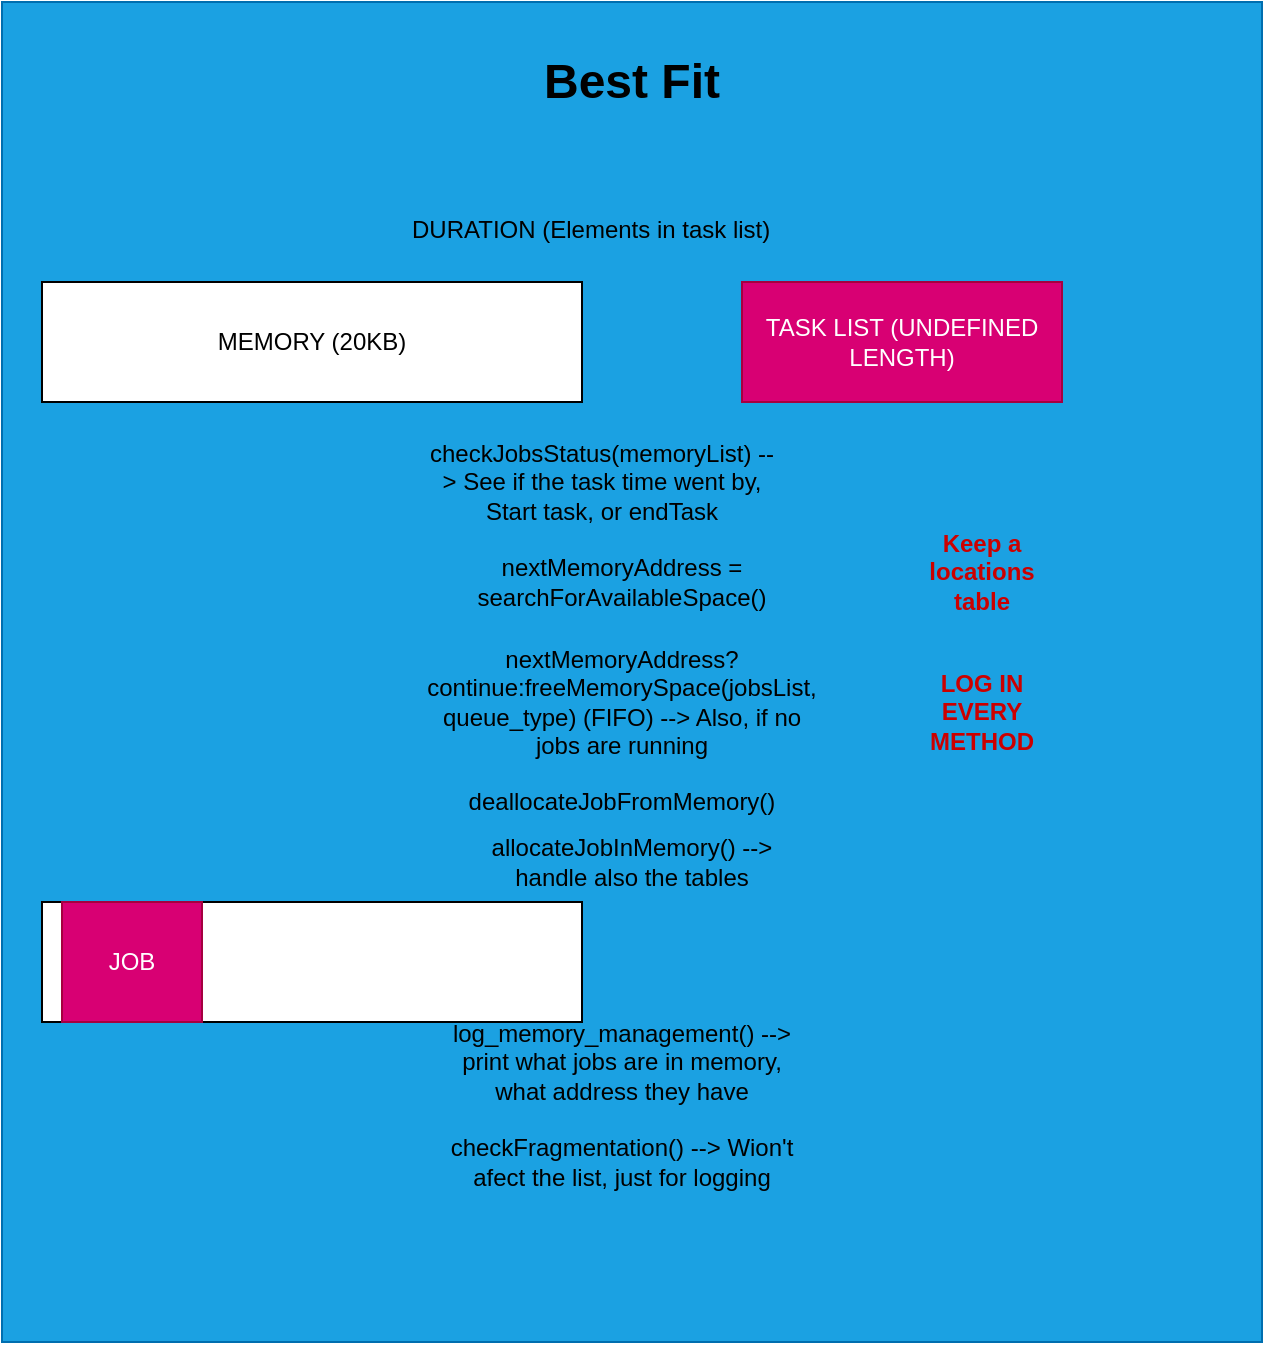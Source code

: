 <mxfile>
    <diagram id="YRX_8cETxtdHaOABHZLi" name="Page-1">
        <mxGraphModel dx="983" dy="477" grid="1" gridSize="10" guides="1" tooltips="1" connect="1" arrows="1" fold="1" page="1" pageScale="1" pageWidth="850" pageHeight="1100" math="0" shadow="0">
            <root>
                <mxCell id="0"/>
                <mxCell id="1" parent="0"/>
                <mxCell id="2" value="" style="rounded=0;whiteSpace=wrap;html=1;fillColor=#1ba1e2;fontColor=#ffffff;strokeColor=#006EAF;" parent="1" vertex="1">
                    <mxGeometry x="50" y="60" width="630" height="670" as="geometry"/>
                </mxCell>
                <mxCell id="5" value="&lt;h1&gt;Best Fit&lt;/h1&gt;" style="text;html=1;strokeColor=none;fillColor=none;spacing=5;spacingTop=-20;whiteSpace=wrap;overflow=hidden;rounded=0;align=center;verticalAlign=middle;" parent="1" vertex="1">
                    <mxGeometry x="270" y="80" width="190" height="60" as="geometry"/>
                </mxCell>
                <mxCell id="6" value="MEMORY (20KB)" style="rounded=0;whiteSpace=wrap;html=1;" parent="1" vertex="1">
                    <mxGeometry x="70" y="200" width="270" height="60" as="geometry"/>
                </mxCell>
                <mxCell id="7" value="TASK LIST (UNDEFINED LENGTH)" style="rounded=0;whiteSpace=wrap;html=1;fillColor=#d80073;fontColor=#ffffff;strokeColor=#A50040;" parent="1" vertex="1">
                    <mxGeometry x="420" y="200" width="160" height="60" as="geometry"/>
                </mxCell>
                <mxCell id="8" value="&lt;h1 style=&quot;&quot;&gt;&lt;span style=&quot;font-size: 12px; font-weight: 400;&quot;&gt;DURATION (Elements in task list)&lt;/span&gt;&lt;/h1&gt;" style="text;html=1;strokeColor=none;fillColor=none;spacing=5;spacingTop=-20;whiteSpace=wrap;overflow=hidden;rounded=0;" parent="1" vertex="1">
                    <mxGeometry x="250" y="150" width="190" height="45" as="geometry"/>
                </mxCell>
                <mxCell id="9" value="nextMemoryAddress = searchForAvailableSpace()" style="text;html=1;strokeColor=none;fillColor=none;align=center;verticalAlign=middle;whiteSpace=wrap;rounded=0;" parent="1" vertex="1">
                    <mxGeometry x="270" y="320" width="180" height="60" as="geometry"/>
                </mxCell>
                <mxCell id="10" value="" style="rounded=0;whiteSpace=wrap;html=1;" parent="1" vertex="1">
                    <mxGeometry x="70" y="510" width="270" height="60" as="geometry"/>
                </mxCell>
                <mxCell id="11" value="nextMemoryAddress?continue:freeMemorySpace(jobsList, queue_type) (FIFO) --&amp;gt; Also, if no jobs are running" style="text;html=1;strokeColor=none;fillColor=none;align=center;verticalAlign=middle;whiteSpace=wrap;rounded=0;" parent="1" vertex="1">
                    <mxGeometry x="270" y="380" width="180" height="60" as="geometry"/>
                </mxCell>
                <mxCell id="12" value="checkJobsStatus(memoryList) --&amp;gt; See if the task time went by,&lt;br&gt;Start task, or endTask" style="text;html=1;strokeColor=none;fillColor=none;align=center;verticalAlign=middle;whiteSpace=wrap;rounded=0;" parent="1" vertex="1">
                    <mxGeometry x="260" y="270" width="180" height="60" as="geometry"/>
                </mxCell>
                <mxCell id="14" value="deallocateJobFromMemory()" style="text;html=1;strokeColor=none;fillColor=none;align=center;verticalAlign=middle;whiteSpace=wrap;rounded=0;" parent="1" vertex="1">
                    <mxGeometry x="270" y="430" width="180" height="60" as="geometry"/>
                </mxCell>
                <mxCell id="15" value="checkFragmentation() --&amp;gt; Wion't afect the list, just for logging" style="text;html=1;strokeColor=none;fillColor=none;align=center;verticalAlign=middle;whiteSpace=wrap;rounded=0;" parent="1" vertex="1">
                    <mxGeometry x="270" y="610" width="180" height="60" as="geometry"/>
                </mxCell>
                <mxCell id="17" value="allocateJobInMemory() --&amp;gt; handle also the tables" style="text;html=1;strokeColor=none;fillColor=none;align=center;verticalAlign=middle;whiteSpace=wrap;rounded=0;" parent="1" vertex="1">
                    <mxGeometry x="275" y="460" width="180" height="60" as="geometry"/>
                </mxCell>
                <mxCell id="18" value="JOB" style="rounded=0;whiteSpace=wrap;html=1;fillColor=#d80073;fontColor=#ffffff;strokeColor=#A50040;" parent="1" vertex="1">
                    <mxGeometry x="80" y="510" width="70" height="60" as="geometry"/>
                </mxCell>
                <mxCell id="19" value="log_memory_management() --&amp;gt; print what jobs are in memory, what address they have" style="text;html=1;strokeColor=none;fillColor=none;align=center;verticalAlign=middle;whiteSpace=wrap;rounded=0;" parent="1" vertex="1">
                    <mxGeometry x="270" y="560" width="180" height="60" as="geometry"/>
                </mxCell>
                <mxCell id="20" value="LOG IN EVERY METHOD" style="text;html=1;strokeColor=none;fillColor=none;align=center;verticalAlign=middle;whiteSpace=wrap;rounded=0;fontColor=#CC0000;fontStyle=1" parent="1" vertex="1">
                    <mxGeometry x="510" y="400" width="60" height="30" as="geometry"/>
                </mxCell>
                <mxCell id="21" value="Keep a locations table" style="text;html=1;strokeColor=none;fillColor=none;align=center;verticalAlign=middle;whiteSpace=wrap;rounded=0;fontColor=#CC0000;fontStyle=1" parent="1" vertex="1">
                    <mxGeometry x="510" y="330" width="60" height="30" as="geometry"/>
                </mxCell>
            </root>
        </mxGraphModel>
    </diagram>
</mxfile>
